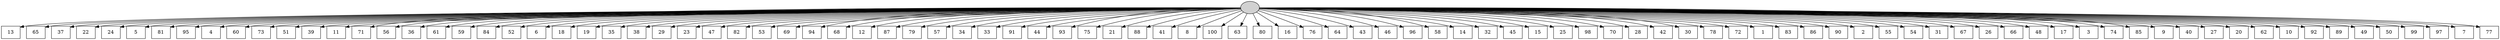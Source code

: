 digraph G {
0[style=filled, fillcolor=grey82, label=""];
1[shape=box,style=filled, fillcolor=white,label="13\n"];
2[shape=box,style=filled, fillcolor=white,label="65\n"];
3[shape=box,style=filled, fillcolor=white,label="37\n"];
4[shape=box,style=filled, fillcolor=white,label="22\n"];
5[shape=box,style=filled, fillcolor=white,label="24\n"];
6[shape=box,style=filled, fillcolor=white,label="5\n"];
7[shape=box,style=filled, fillcolor=white,label="81\n"];
8[shape=box,style=filled, fillcolor=white,label="95\n"];
9[shape=box,style=filled, fillcolor=white,label="4\n"];
10[shape=box,style=filled, fillcolor=white,label="60\n"];
11[shape=box,style=filled, fillcolor=white,label="73\n"];
12[shape=box,style=filled, fillcolor=white,label="51\n"];
13[shape=box,style=filled, fillcolor=white,label="39\n"];
14[shape=box,style=filled, fillcolor=white,label="11\n"];
15[shape=box,style=filled, fillcolor=white,label="71\n"];
16[shape=box,style=filled, fillcolor=white,label="56\n"];
17[shape=box,style=filled, fillcolor=white,label="36\n"];
18[shape=box,style=filled, fillcolor=white,label="61\n"];
19[shape=box,style=filled, fillcolor=white,label="59\n"];
20[shape=box,style=filled, fillcolor=white,label="84\n"];
21[shape=box,style=filled, fillcolor=white,label="52\n"];
22[shape=box,style=filled, fillcolor=white,label="6\n"];
23[shape=box,style=filled, fillcolor=white,label="18\n"];
24[shape=box,style=filled, fillcolor=white,label="19\n"];
25[shape=box,style=filled, fillcolor=white,label="35\n"];
26[shape=box,style=filled, fillcolor=white,label="38\n"];
27[shape=box,style=filled, fillcolor=white,label="29\n"];
28[shape=box,style=filled, fillcolor=white,label="23\n"];
29[shape=box,style=filled, fillcolor=white,label="47\n"];
30[shape=box,style=filled, fillcolor=white,label="82\n"];
31[shape=box,style=filled, fillcolor=white,label="53\n"];
32[shape=box,style=filled, fillcolor=white,label="69\n"];
33[shape=box,style=filled, fillcolor=white,label="94\n"];
34[shape=box,style=filled, fillcolor=white,label="68\n"];
35[shape=box,style=filled, fillcolor=white,label="12\n"];
36[shape=box,style=filled, fillcolor=white,label="87\n"];
37[shape=box,style=filled, fillcolor=white,label="79\n"];
38[shape=box,style=filled, fillcolor=white,label="57\n"];
39[shape=box,style=filled, fillcolor=white,label="34\n"];
40[shape=box,style=filled, fillcolor=white,label="33\n"];
41[shape=box,style=filled, fillcolor=white,label="91\n"];
42[shape=box,style=filled, fillcolor=white,label="44\n"];
43[shape=box,style=filled, fillcolor=white,label="93\n"];
44[shape=box,style=filled, fillcolor=white,label="75\n"];
45[shape=box,style=filled, fillcolor=white,label="21\n"];
46[shape=box,style=filled, fillcolor=white,label="88\n"];
47[shape=box,style=filled, fillcolor=white,label="41\n"];
48[shape=box,style=filled, fillcolor=white,label="8\n"];
49[shape=box,style=filled, fillcolor=white,label="100\n"];
50[shape=box,style=filled, fillcolor=white,label="63\n"];
51[shape=box,style=filled, fillcolor=white,label="80\n"];
52[shape=box,style=filled, fillcolor=white,label="16\n"];
53[shape=box,style=filled, fillcolor=white,label="76\n"];
54[shape=box,style=filled, fillcolor=white,label="64\n"];
55[shape=box,style=filled, fillcolor=white,label="43\n"];
56[shape=box,style=filled, fillcolor=white,label="46\n"];
57[shape=box,style=filled, fillcolor=white,label="96\n"];
58[shape=box,style=filled, fillcolor=white,label="58\n"];
59[shape=box,style=filled, fillcolor=white,label="14\n"];
60[shape=box,style=filled, fillcolor=white,label="32\n"];
61[shape=box,style=filled, fillcolor=white,label="45\n"];
62[shape=box,style=filled, fillcolor=white,label="15\n"];
63[shape=box,style=filled, fillcolor=white,label="25\n"];
64[shape=box,style=filled, fillcolor=white,label="98\n"];
65[shape=box,style=filled, fillcolor=white,label="70\n"];
66[shape=box,style=filled, fillcolor=white,label="28\n"];
67[shape=box,style=filled, fillcolor=white,label="42\n"];
68[shape=box,style=filled, fillcolor=white,label="30\n"];
69[shape=box,style=filled, fillcolor=white,label="78\n"];
70[shape=box,style=filled, fillcolor=white,label="72\n"];
71[shape=box,style=filled, fillcolor=white,label="1\n"];
72[shape=box,style=filled, fillcolor=white,label="83\n"];
73[shape=box,style=filled, fillcolor=white,label="86\n"];
74[shape=box,style=filled, fillcolor=white,label="90\n"];
75[shape=box,style=filled, fillcolor=white,label="2\n"];
76[shape=box,style=filled, fillcolor=white,label="55\n"];
77[shape=box,style=filled, fillcolor=white,label="54\n"];
78[shape=box,style=filled, fillcolor=white,label="31\n"];
79[shape=box,style=filled, fillcolor=white,label="67\n"];
80[shape=box,style=filled, fillcolor=white,label="26\n"];
81[shape=box,style=filled, fillcolor=white,label="66\n"];
82[shape=box,style=filled, fillcolor=white,label="48\n"];
83[shape=box,style=filled, fillcolor=white,label="17\n"];
84[shape=box,style=filled, fillcolor=white,label="3\n"];
85[shape=box,style=filled, fillcolor=white,label="74\n"];
86[shape=box,style=filled, fillcolor=white,label="85\n"];
87[shape=box,style=filled, fillcolor=white,label="9\n"];
88[shape=box,style=filled, fillcolor=white,label="40\n"];
89[shape=box,style=filled, fillcolor=white,label="27\n"];
90[shape=box,style=filled, fillcolor=white,label="20\n"];
91[shape=box,style=filled, fillcolor=white,label="62\n"];
92[shape=box,style=filled, fillcolor=white,label="10\n"];
93[shape=box,style=filled, fillcolor=white,label="92\n"];
94[shape=box,style=filled, fillcolor=white,label="89\n"];
95[shape=box,style=filled, fillcolor=white,label="49\n"];
96[shape=box,style=filled, fillcolor=white,label="50\n"];
97[shape=box,style=filled, fillcolor=white,label="99\n"];
98[shape=box,style=filled, fillcolor=white,label="97\n"];
99[shape=box,style=filled, fillcolor=white,label="7\n"];
100[shape=box,style=filled, fillcolor=white,label="77\n"];
0->1 ;
0->2 ;
0->3 ;
0->4 ;
0->5 ;
0->6 ;
0->7 ;
0->8 ;
0->9 ;
0->10 ;
0->11 ;
0->12 ;
0->13 ;
0->14 ;
0->15 ;
0->16 ;
0->17 ;
0->18 ;
0->19 ;
0->20 ;
0->21 ;
0->22 ;
0->23 ;
0->24 ;
0->25 ;
0->26 ;
0->27 ;
0->28 ;
0->29 ;
0->30 ;
0->31 ;
0->32 ;
0->33 ;
0->34 ;
0->35 ;
0->36 ;
0->37 ;
0->38 ;
0->39 ;
0->40 ;
0->41 ;
0->42 ;
0->43 ;
0->44 ;
0->45 ;
0->46 ;
0->47 ;
0->48 ;
0->49 ;
0->50 ;
0->51 ;
0->52 ;
0->53 ;
0->54 ;
0->55 ;
0->56 ;
0->57 ;
0->58 ;
0->59 ;
0->60 ;
0->61 ;
0->62 ;
0->63 ;
0->64 ;
0->65 ;
0->66 ;
0->67 ;
0->68 ;
0->69 ;
0->70 ;
0->71 ;
0->72 ;
0->73 ;
0->74 ;
0->75 ;
0->76 ;
0->77 ;
0->78 ;
0->79 ;
0->80 ;
0->81 ;
0->82 ;
0->83 ;
0->84 ;
0->85 ;
0->86 ;
0->87 ;
0->88 ;
0->89 ;
0->90 ;
0->91 ;
0->92 ;
0->93 ;
0->94 ;
0->95 ;
0->96 ;
0->97 ;
0->98 ;
0->99 ;
0->100 ;
}
